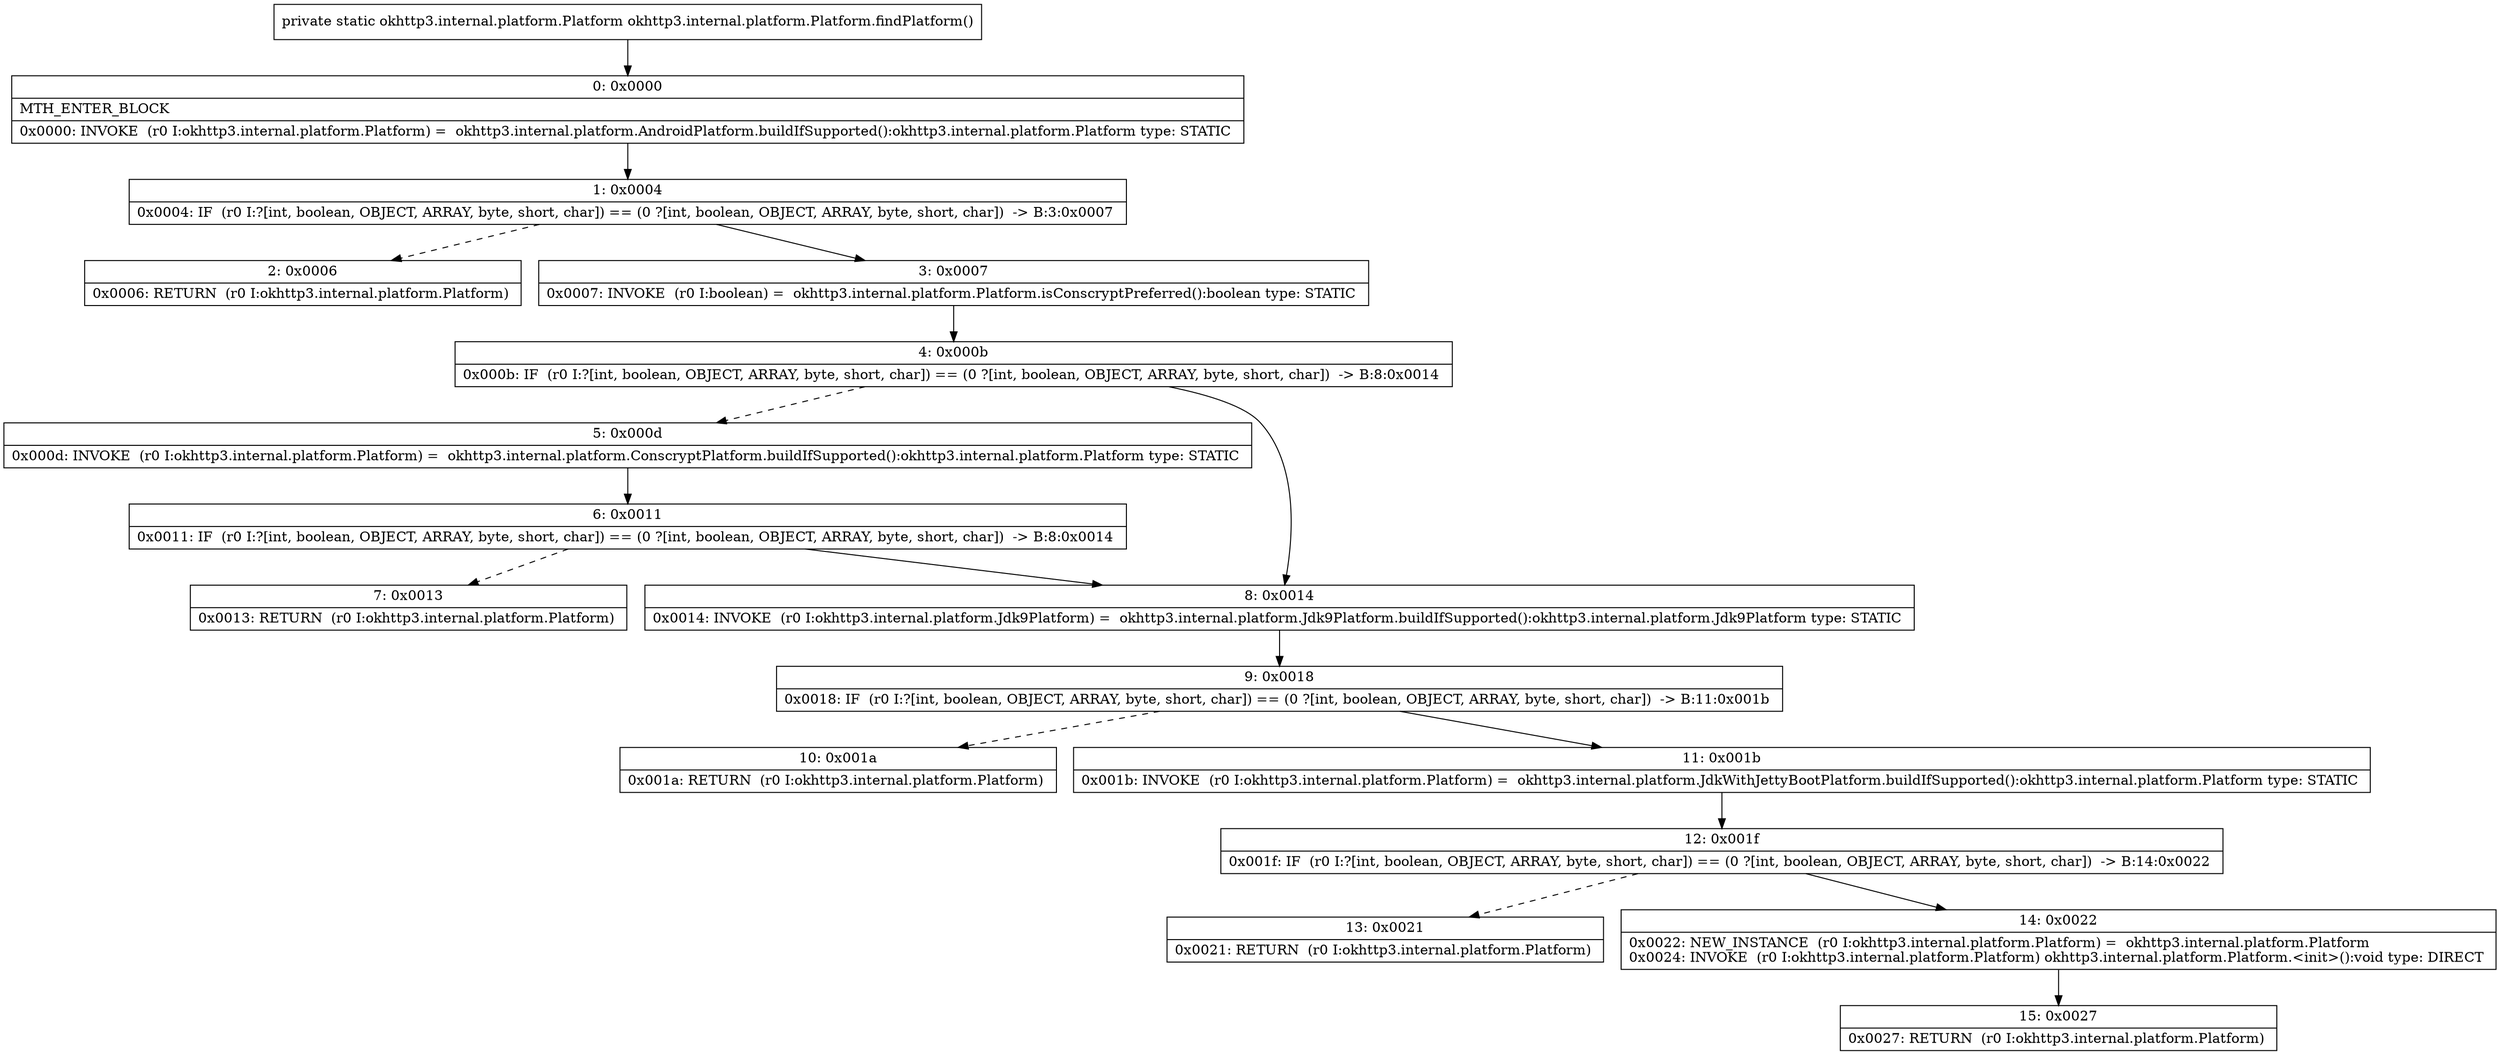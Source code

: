 digraph "CFG forokhttp3.internal.platform.Platform.findPlatform()Lokhttp3\/internal\/platform\/Platform;" {
Node_0 [shape=record,label="{0\:\ 0x0000|MTH_ENTER_BLOCK\l|0x0000: INVOKE  (r0 I:okhttp3.internal.platform.Platform) =  okhttp3.internal.platform.AndroidPlatform.buildIfSupported():okhttp3.internal.platform.Platform type: STATIC \l}"];
Node_1 [shape=record,label="{1\:\ 0x0004|0x0004: IF  (r0 I:?[int, boolean, OBJECT, ARRAY, byte, short, char]) == (0 ?[int, boolean, OBJECT, ARRAY, byte, short, char])  \-\> B:3:0x0007 \l}"];
Node_2 [shape=record,label="{2\:\ 0x0006|0x0006: RETURN  (r0 I:okhttp3.internal.platform.Platform) \l}"];
Node_3 [shape=record,label="{3\:\ 0x0007|0x0007: INVOKE  (r0 I:boolean) =  okhttp3.internal.platform.Platform.isConscryptPreferred():boolean type: STATIC \l}"];
Node_4 [shape=record,label="{4\:\ 0x000b|0x000b: IF  (r0 I:?[int, boolean, OBJECT, ARRAY, byte, short, char]) == (0 ?[int, boolean, OBJECT, ARRAY, byte, short, char])  \-\> B:8:0x0014 \l}"];
Node_5 [shape=record,label="{5\:\ 0x000d|0x000d: INVOKE  (r0 I:okhttp3.internal.platform.Platform) =  okhttp3.internal.platform.ConscryptPlatform.buildIfSupported():okhttp3.internal.platform.Platform type: STATIC \l}"];
Node_6 [shape=record,label="{6\:\ 0x0011|0x0011: IF  (r0 I:?[int, boolean, OBJECT, ARRAY, byte, short, char]) == (0 ?[int, boolean, OBJECT, ARRAY, byte, short, char])  \-\> B:8:0x0014 \l}"];
Node_7 [shape=record,label="{7\:\ 0x0013|0x0013: RETURN  (r0 I:okhttp3.internal.platform.Platform) \l}"];
Node_8 [shape=record,label="{8\:\ 0x0014|0x0014: INVOKE  (r0 I:okhttp3.internal.platform.Jdk9Platform) =  okhttp3.internal.platform.Jdk9Platform.buildIfSupported():okhttp3.internal.platform.Jdk9Platform type: STATIC \l}"];
Node_9 [shape=record,label="{9\:\ 0x0018|0x0018: IF  (r0 I:?[int, boolean, OBJECT, ARRAY, byte, short, char]) == (0 ?[int, boolean, OBJECT, ARRAY, byte, short, char])  \-\> B:11:0x001b \l}"];
Node_10 [shape=record,label="{10\:\ 0x001a|0x001a: RETURN  (r0 I:okhttp3.internal.platform.Platform) \l}"];
Node_11 [shape=record,label="{11\:\ 0x001b|0x001b: INVOKE  (r0 I:okhttp3.internal.platform.Platform) =  okhttp3.internal.platform.JdkWithJettyBootPlatform.buildIfSupported():okhttp3.internal.platform.Platform type: STATIC \l}"];
Node_12 [shape=record,label="{12\:\ 0x001f|0x001f: IF  (r0 I:?[int, boolean, OBJECT, ARRAY, byte, short, char]) == (0 ?[int, boolean, OBJECT, ARRAY, byte, short, char])  \-\> B:14:0x0022 \l}"];
Node_13 [shape=record,label="{13\:\ 0x0021|0x0021: RETURN  (r0 I:okhttp3.internal.platform.Platform) \l}"];
Node_14 [shape=record,label="{14\:\ 0x0022|0x0022: NEW_INSTANCE  (r0 I:okhttp3.internal.platform.Platform) =  okhttp3.internal.platform.Platform \l0x0024: INVOKE  (r0 I:okhttp3.internal.platform.Platform) okhttp3.internal.platform.Platform.\<init\>():void type: DIRECT \l}"];
Node_15 [shape=record,label="{15\:\ 0x0027|0x0027: RETURN  (r0 I:okhttp3.internal.platform.Platform) \l}"];
MethodNode[shape=record,label="{private static okhttp3.internal.platform.Platform okhttp3.internal.platform.Platform.findPlatform() }"];
MethodNode -> Node_0;
Node_0 -> Node_1;
Node_1 -> Node_2[style=dashed];
Node_1 -> Node_3;
Node_3 -> Node_4;
Node_4 -> Node_5[style=dashed];
Node_4 -> Node_8;
Node_5 -> Node_6;
Node_6 -> Node_7[style=dashed];
Node_6 -> Node_8;
Node_8 -> Node_9;
Node_9 -> Node_10[style=dashed];
Node_9 -> Node_11;
Node_11 -> Node_12;
Node_12 -> Node_13[style=dashed];
Node_12 -> Node_14;
Node_14 -> Node_15;
}

